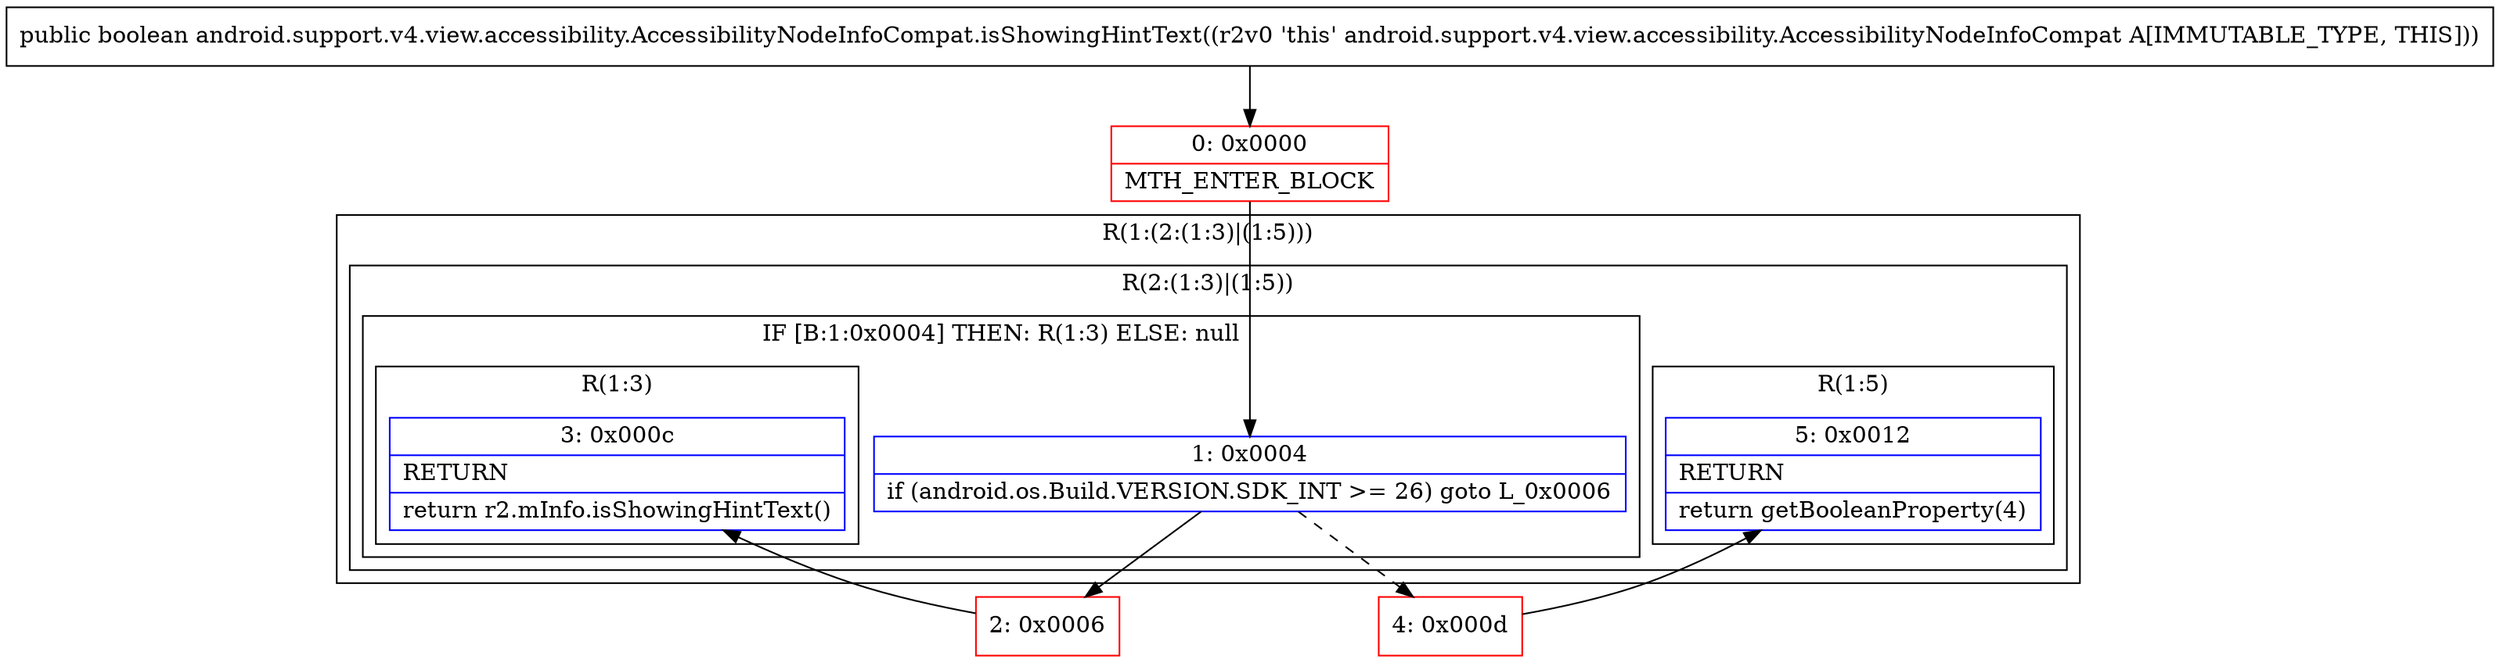digraph "CFG forandroid.support.v4.view.accessibility.AccessibilityNodeInfoCompat.isShowingHintText()Z" {
subgraph cluster_Region_1540087625 {
label = "R(1:(2:(1:3)|(1:5)))";
node [shape=record,color=blue];
subgraph cluster_Region_1955053779 {
label = "R(2:(1:3)|(1:5))";
node [shape=record,color=blue];
subgraph cluster_IfRegion_1211612503 {
label = "IF [B:1:0x0004] THEN: R(1:3) ELSE: null";
node [shape=record,color=blue];
Node_1 [shape=record,label="{1\:\ 0x0004|if (android.os.Build.VERSION.SDK_INT \>= 26) goto L_0x0006\l}"];
subgraph cluster_Region_174533564 {
label = "R(1:3)";
node [shape=record,color=blue];
Node_3 [shape=record,label="{3\:\ 0x000c|RETURN\l|return r2.mInfo.isShowingHintText()\l}"];
}
}
subgraph cluster_Region_257137710 {
label = "R(1:5)";
node [shape=record,color=blue];
Node_5 [shape=record,label="{5\:\ 0x0012|RETURN\l|return getBooleanProperty(4)\l}"];
}
}
}
Node_0 [shape=record,color=red,label="{0\:\ 0x0000|MTH_ENTER_BLOCK\l}"];
Node_2 [shape=record,color=red,label="{2\:\ 0x0006}"];
Node_4 [shape=record,color=red,label="{4\:\ 0x000d}"];
MethodNode[shape=record,label="{public boolean android.support.v4.view.accessibility.AccessibilityNodeInfoCompat.isShowingHintText((r2v0 'this' android.support.v4.view.accessibility.AccessibilityNodeInfoCompat A[IMMUTABLE_TYPE, THIS])) }"];
MethodNode -> Node_0;
Node_1 -> Node_2;
Node_1 -> Node_4[style=dashed];
Node_0 -> Node_1;
Node_2 -> Node_3;
Node_4 -> Node_5;
}

